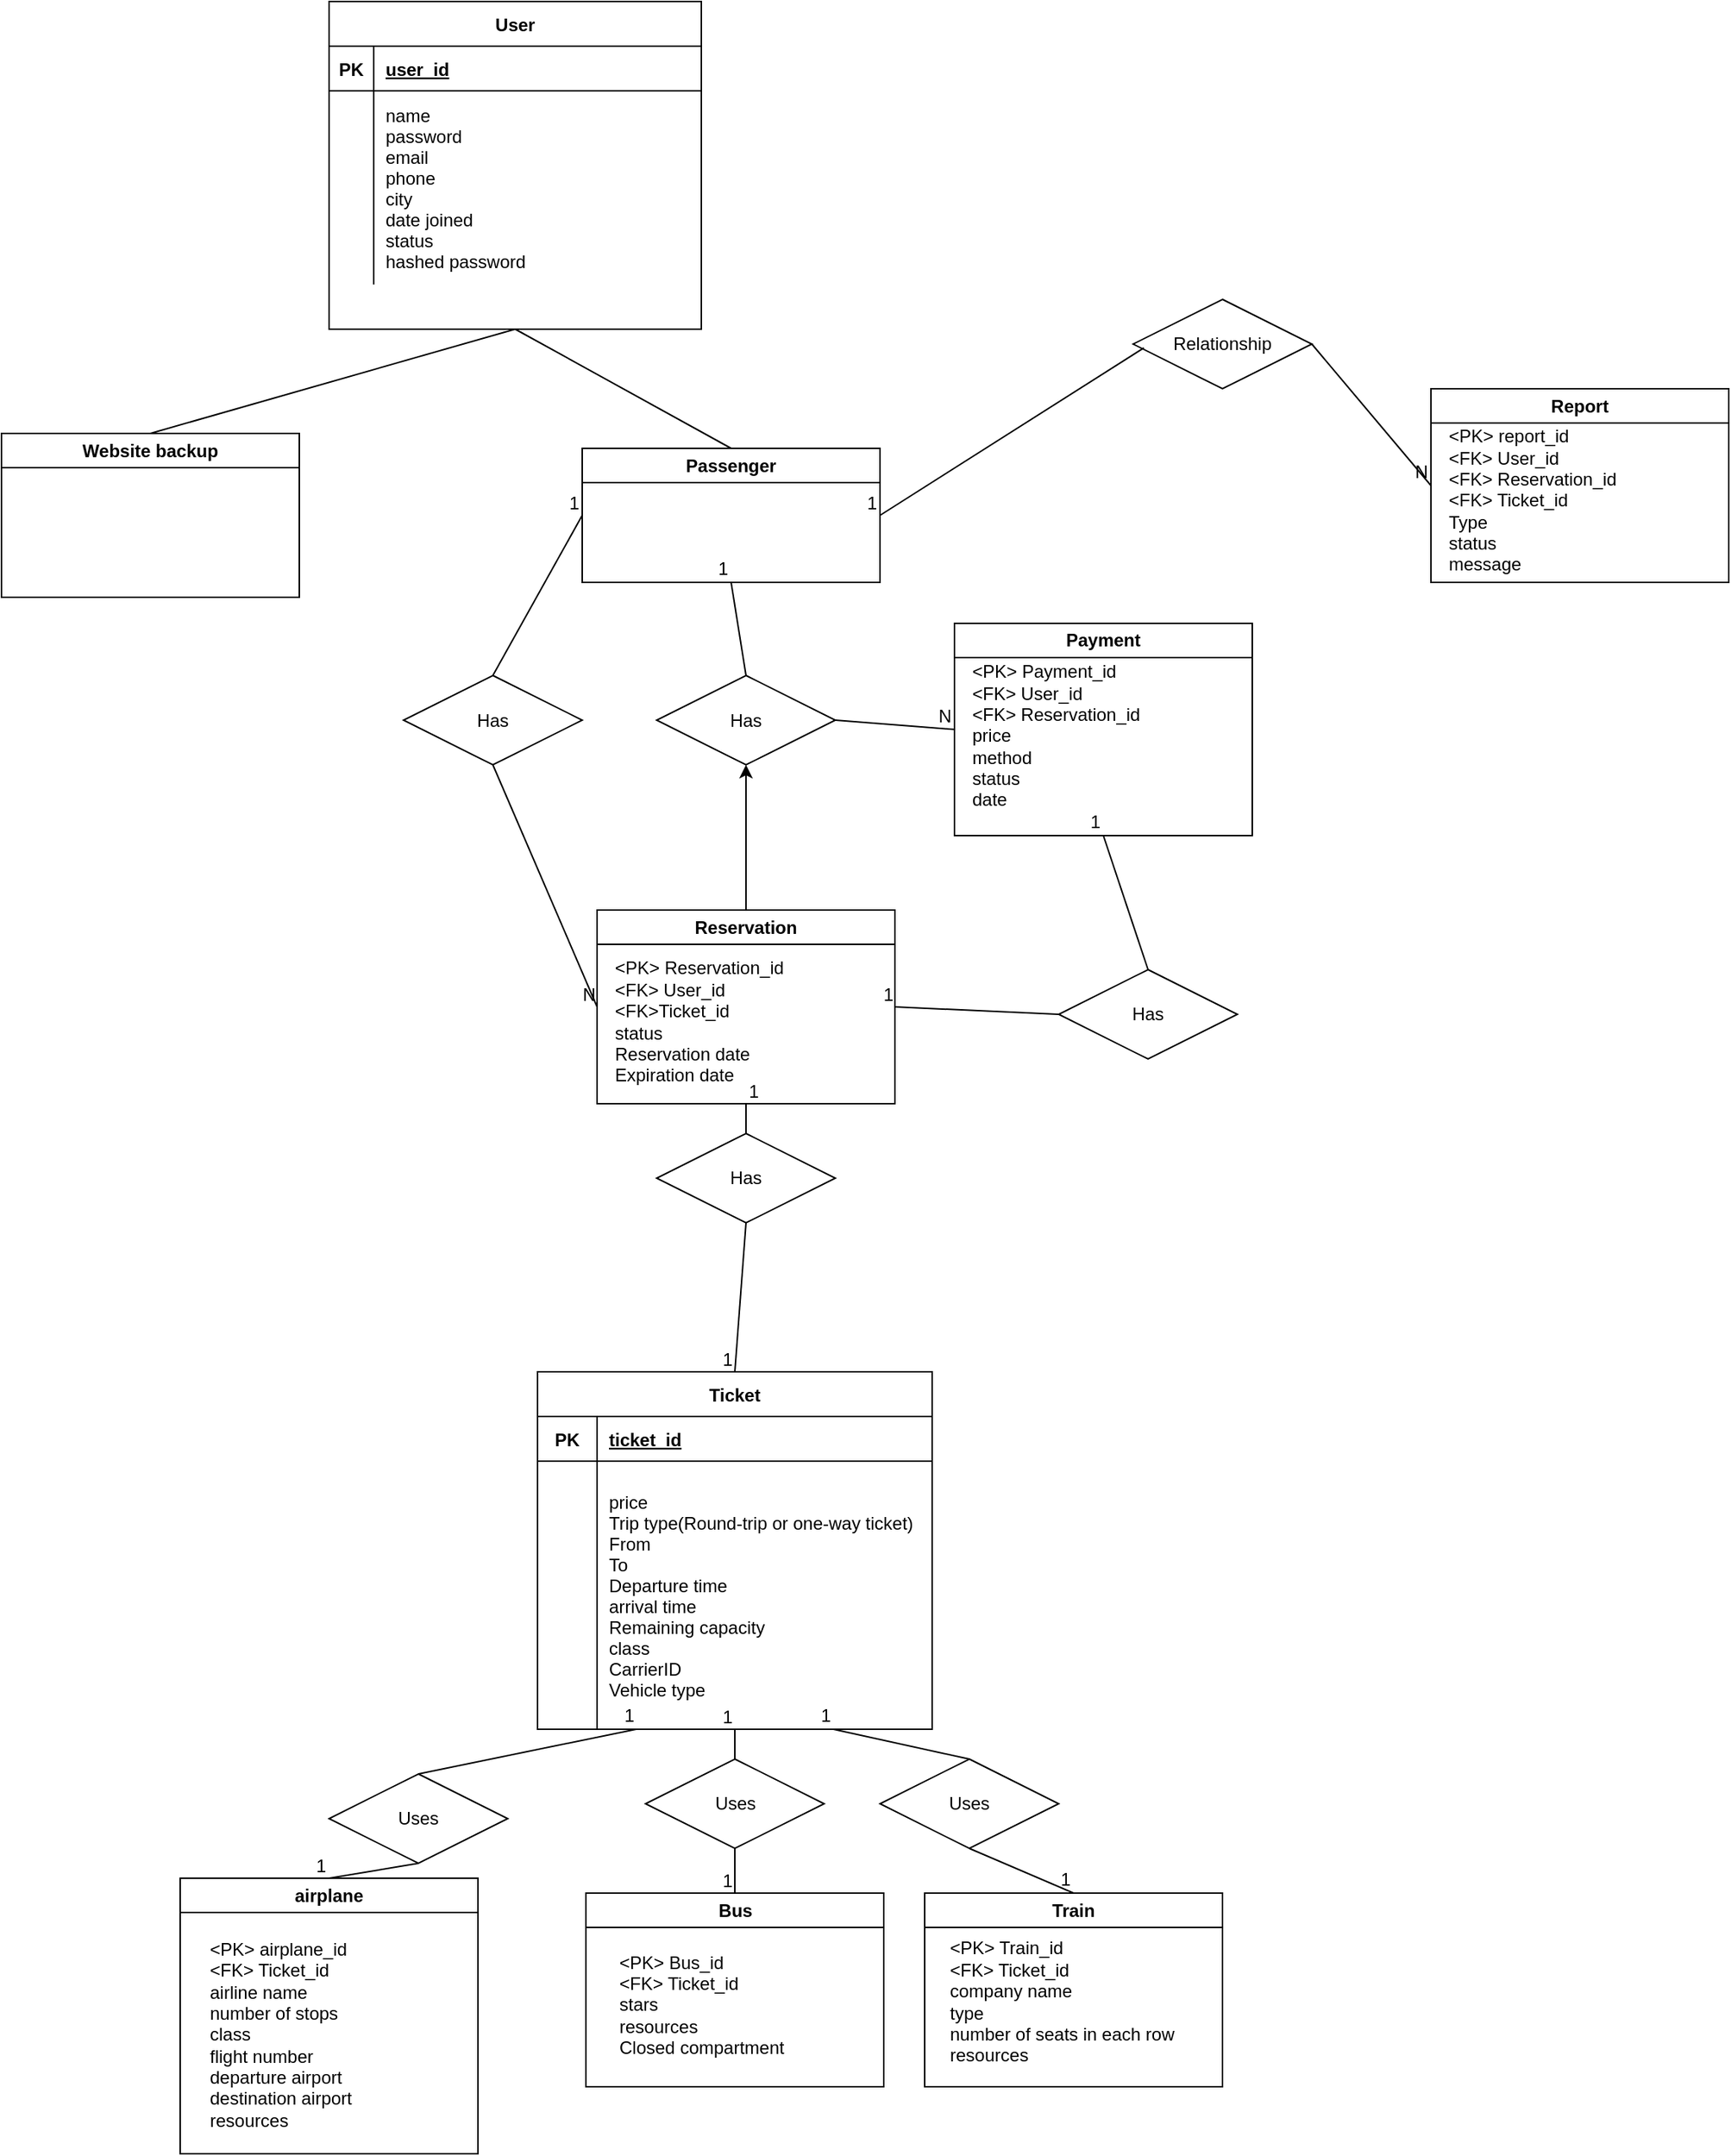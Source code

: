 <mxfile version="26.1.1">
  <diagram id="R2lEEEUBdFMjLlhIrx00" name="Page-1">
    <mxGraphModel dx="1290" dy="557" grid="1" gridSize="10" guides="1" tooltips="1" connect="1" arrows="1" fold="1" page="1" pageScale="1" pageWidth="3000" pageHeight="3000" math="0" shadow="0" extFonts="Permanent Marker^https://fonts.googleapis.com/css?family=Permanent+Marker">
      <root>
        <mxCell id="0" />
        <mxCell id="1" parent="0" />
        <mxCell id="C-vyLk0tnHw3VtMMgP7b-23" value="User" style="shape=table;startSize=30;container=1;collapsible=1;childLayout=tableLayout;fixedRows=1;rowLines=0;fontStyle=1;align=center;resizeLast=1;" parent="1" vertex="1">
          <mxGeometry x="330" y="20" width="250" height="220" as="geometry">
            <mxRectangle x="120" y="120" width="100" height="30" as="alternateBounds" />
          </mxGeometry>
        </mxCell>
        <mxCell id="C-vyLk0tnHw3VtMMgP7b-24" value="" style="shape=partialRectangle;collapsible=0;dropTarget=0;pointerEvents=0;fillColor=none;points=[[0,0.5],[1,0.5]];portConstraint=eastwest;top=0;left=0;right=0;bottom=1;" parent="C-vyLk0tnHw3VtMMgP7b-23" vertex="1">
          <mxGeometry y="30" width="250" height="30" as="geometry" />
        </mxCell>
        <mxCell id="C-vyLk0tnHw3VtMMgP7b-25" value="PK" style="shape=partialRectangle;overflow=hidden;connectable=0;fillColor=none;top=0;left=0;bottom=0;right=0;fontStyle=1;" parent="C-vyLk0tnHw3VtMMgP7b-24" vertex="1">
          <mxGeometry width="30" height="30" as="geometry">
            <mxRectangle width="30" height="30" as="alternateBounds" />
          </mxGeometry>
        </mxCell>
        <mxCell id="C-vyLk0tnHw3VtMMgP7b-26" value="user_id" style="shape=partialRectangle;overflow=hidden;connectable=0;fillColor=none;top=0;left=0;bottom=0;right=0;align=left;spacingLeft=6;fontStyle=5;" parent="C-vyLk0tnHw3VtMMgP7b-24" vertex="1">
          <mxGeometry x="30" width="220" height="30" as="geometry">
            <mxRectangle width="220" height="30" as="alternateBounds" />
          </mxGeometry>
        </mxCell>
        <mxCell id="C-vyLk0tnHw3VtMMgP7b-27" value="" style="shape=partialRectangle;collapsible=0;dropTarget=0;pointerEvents=0;fillColor=none;points=[[0,0.5],[1,0.5]];portConstraint=eastwest;top=0;left=0;right=0;bottom=0;" parent="C-vyLk0tnHw3VtMMgP7b-23" vertex="1">
          <mxGeometry y="60" width="250" height="130" as="geometry" />
        </mxCell>
        <mxCell id="C-vyLk0tnHw3VtMMgP7b-28" value="" style="shape=partialRectangle;overflow=hidden;connectable=0;fillColor=none;top=0;left=0;bottom=0;right=0;" parent="C-vyLk0tnHw3VtMMgP7b-27" vertex="1">
          <mxGeometry width="30" height="130" as="geometry">
            <mxRectangle width="30" height="130" as="alternateBounds" />
          </mxGeometry>
        </mxCell>
        <mxCell id="C-vyLk0tnHw3VtMMgP7b-29" value="name&#xa;password&#xa;email&#xa;phone&#xa;city&#xa;date joined&#xa;status&#xa;hashed password" style="shape=partialRectangle;overflow=hidden;connectable=0;fillColor=none;top=0;left=0;bottom=0;right=0;align=left;spacingLeft=6;" parent="C-vyLk0tnHw3VtMMgP7b-27" vertex="1">
          <mxGeometry x="30" width="220" height="130" as="geometry">
            <mxRectangle width="220" height="130" as="alternateBounds" />
          </mxGeometry>
        </mxCell>
        <mxCell id="R_KXiLifHRhBbQVZmg2O-18" value="Passenger" style="swimlane;whiteSpace=wrap;html=1;" parent="1" vertex="1">
          <mxGeometry x="500" y="320" width="200" height="90" as="geometry" />
        </mxCell>
        <mxCell id="R_KXiLifHRhBbQVZmg2O-25" value="Website backup" style="swimlane;whiteSpace=wrap;html=1;startSize=23;" parent="1" vertex="1">
          <mxGeometry x="110" y="310" width="200" height="110" as="geometry" />
        </mxCell>
        <mxCell id="R_KXiLifHRhBbQVZmg2O-39" value="Ticket" style="shape=table;startSize=30;container=1;collapsible=1;childLayout=tableLayout;fixedRows=1;rowLines=0;fontStyle=1;align=center;resizeLast=1;" parent="1" vertex="1">
          <mxGeometry x="470" y="940" width="265" height="240" as="geometry">
            <mxRectangle x="120" y="120" width="100" height="30" as="alternateBounds" />
          </mxGeometry>
        </mxCell>
        <mxCell id="R_KXiLifHRhBbQVZmg2O-40" value="" style="shape=partialRectangle;collapsible=0;dropTarget=0;pointerEvents=0;fillColor=none;points=[[0,0.5],[1,0.5]];portConstraint=eastwest;top=0;left=0;right=0;bottom=1;" parent="R_KXiLifHRhBbQVZmg2O-39" vertex="1">
          <mxGeometry y="30" width="265" height="30" as="geometry" />
        </mxCell>
        <mxCell id="R_KXiLifHRhBbQVZmg2O-41" value="PK" style="shape=partialRectangle;overflow=hidden;connectable=0;fillColor=none;top=0;left=0;bottom=0;right=0;fontStyle=1;" parent="R_KXiLifHRhBbQVZmg2O-40" vertex="1">
          <mxGeometry width="40" height="30" as="geometry">
            <mxRectangle width="40" height="30" as="alternateBounds" />
          </mxGeometry>
        </mxCell>
        <mxCell id="R_KXiLifHRhBbQVZmg2O-42" value="ticket_id" style="shape=partialRectangle;overflow=hidden;connectable=0;fillColor=none;top=0;left=0;bottom=0;right=0;align=left;spacingLeft=6;fontStyle=5;" parent="R_KXiLifHRhBbQVZmg2O-40" vertex="1">
          <mxGeometry x="40" width="225" height="30" as="geometry">
            <mxRectangle width="225" height="30" as="alternateBounds" />
          </mxGeometry>
        </mxCell>
        <mxCell id="R_KXiLifHRhBbQVZmg2O-43" value="" style="shape=partialRectangle;collapsible=0;dropTarget=0;pointerEvents=0;fillColor=none;points=[[0,0.5],[1,0.5]];portConstraint=eastwest;top=0;left=0;right=0;bottom=0;" parent="R_KXiLifHRhBbQVZmg2O-39" vertex="1">
          <mxGeometry y="60" width="265" height="180" as="geometry" />
        </mxCell>
        <mxCell id="R_KXiLifHRhBbQVZmg2O-44" value="" style="shape=partialRectangle;overflow=hidden;connectable=0;fillColor=none;top=0;left=0;bottom=0;right=0;" parent="R_KXiLifHRhBbQVZmg2O-43" vertex="1">
          <mxGeometry width="40" height="180" as="geometry">
            <mxRectangle width="40" height="180" as="alternateBounds" />
          </mxGeometry>
        </mxCell>
        <mxCell id="R_KXiLifHRhBbQVZmg2O-45" value="price&#xa;Trip type(Round-trip or one-way ticket)&#xa;From&#xa;To&#xa;Departure time&#xa;arrival time&#xa;Remaining capacity&#xa;class&#xa;CarrierID&#xa;Vehicle type" style="shape=partialRectangle;overflow=hidden;connectable=0;fillColor=none;top=0;left=0;bottom=0;right=0;align=left;spacingLeft=6;" parent="R_KXiLifHRhBbQVZmg2O-43" vertex="1">
          <mxGeometry x="40" width="225" height="180" as="geometry">
            <mxRectangle width="225" height="180" as="alternateBounds" />
          </mxGeometry>
        </mxCell>
        <mxCell id="R_KXiLifHRhBbQVZmg2O-46" value="airplane" style="swimlane;whiteSpace=wrap;html=1;startSize=23;" parent="1" vertex="1">
          <mxGeometry x="230" y="1280" width="200" height="185" as="geometry" />
        </mxCell>
        <mxCell id="QlvA-Q4Eu4nIA0qFd5DP-67" value="&lt;div&gt;&amp;lt;PK&amp;gt; airplane_id&lt;/div&gt;&lt;div&gt;&amp;lt;FK&amp;gt; Ticket_id&lt;/div&gt;airline name&lt;div&gt;number of stops&lt;/div&gt;&lt;div&gt;class&lt;/div&gt;&lt;div&gt;flight number&lt;/div&gt;&lt;div&gt;departure airport&lt;/div&gt;&lt;div&gt;destination airport&lt;/div&gt;&lt;div&gt;resources&lt;/div&gt;" style="text;html=1;align=left;verticalAlign=middle;resizable=0;points=[];autosize=1;strokeColor=none;fillColor=none;" parent="R_KXiLifHRhBbQVZmg2O-46" vertex="1">
          <mxGeometry x="17.5" y="35" width="120" height="140" as="geometry" />
        </mxCell>
        <mxCell id="R_KXiLifHRhBbQVZmg2O-55" value="Bus" style="swimlane;whiteSpace=wrap;html=1;" parent="1" vertex="1">
          <mxGeometry x="502.5" y="1290" width="200" height="130" as="geometry" />
        </mxCell>
        <mxCell id="QlvA-Q4Eu4nIA0qFd5DP-66" value="&lt;div&gt;&amp;lt;PK&amp;gt; Bus_id&lt;/div&gt;&lt;div&gt;&amp;lt;FK&amp;gt; Ticket_id&lt;/div&gt;stars&lt;div&gt;resources&lt;/div&gt;&lt;div&gt;Closed compartment&lt;/div&gt;" style="text;html=1;align=left;verticalAlign=middle;resizable=0;points=[];autosize=1;strokeColor=none;fillColor=none;" parent="R_KXiLifHRhBbQVZmg2O-55" vertex="1">
          <mxGeometry x="20" y="30" width="130" height="90" as="geometry" />
        </mxCell>
        <mxCell id="R_KXiLifHRhBbQVZmg2O-56" value="Train" style="swimlane;whiteSpace=wrap;html=1;" parent="1" vertex="1">
          <mxGeometry x="730" y="1290" width="200" height="130" as="geometry" />
        </mxCell>
        <mxCell id="QlvA-Q4Eu4nIA0qFd5DP-68" value="&lt;div&gt;&amp;lt;PK&amp;gt; Train_id&lt;/div&gt;&lt;div&gt;&amp;lt;FK&amp;gt; Ticket_id&lt;/div&gt;company name&lt;div&gt;type&lt;/div&gt;&lt;div&gt;number of seats in each row&lt;/div&gt;&lt;div&gt;resources&lt;/div&gt;" style="text;html=1;align=left;verticalAlign=middle;resizable=0;points=[];autosize=1;strokeColor=none;fillColor=none;" parent="R_KXiLifHRhBbQVZmg2O-56" vertex="1">
          <mxGeometry x="15" y="22.5" width="170" height="100" as="geometry" />
        </mxCell>
        <mxCell id="QlvA-Q4Eu4nIA0qFd5DP-13" value="" style="endArrow=none;html=1;rounded=0;entryX=0.5;entryY=1;entryDx=0;entryDy=0;exitX=0.5;exitY=0;exitDx=0;exitDy=0;" parent="1" source="R_KXiLifHRhBbQVZmg2O-18" target="C-vyLk0tnHw3VtMMgP7b-23" edge="1">
          <mxGeometry relative="1" as="geometry">
            <mxPoint x="290" y="160" as="sourcePoint" />
            <mxPoint x="450" y="160" as="targetPoint" />
          </mxGeometry>
        </mxCell>
        <mxCell id="QlvA-Q4Eu4nIA0qFd5DP-14" value="" style="endArrow=none;html=1;rounded=0;entryX=0.5;entryY=1;entryDx=0;entryDy=0;exitX=0.5;exitY=0;exitDx=0;exitDy=0;" parent="1" source="R_KXiLifHRhBbQVZmg2O-25" target="C-vyLk0tnHw3VtMMgP7b-23" edge="1">
          <mxGeometry relative="1" as="geometry">
            <mxPoint x="400" y="210" as="sourcePoint" />
            <mxPoint x="475" y="120" as="targetPoint" />
          </mxGeometry>
        </mxCell>
        <mxCell id="Qbu00J63nKBwucqeoDRz-15" value="" style="edgeStyle=orthogonalEdgeStyle;rounded=0;orthogonalLoop=1;jettySize=auto;html=1;" edge="1" parent="1" source="QlvA-Q4Eu4nIA0qFd5DP-15" target="QlvA-Q4Eu4nIA0qFd5DP-27">
          <mxGeometry relative="1" as="geometry" />
        </mxCell>
        <mxCell id="QlvA-Q4Eu4nIA0qFd5DP-15" value="Reservation" style="swimlane;whiteSpace=wrap;html=1;" parent="1" vertex="1">
          <mxGeometry x="510" y="630" width="200" height="130" as="geometry" />
        </mxCell>
        <mxCell id="QlvA-Q4Eu4nIA0qFd5DP-26" value="&lt;div&gt;&amp;lt;PK&amp;gt; Reservation_id&lt;/div&gt;&amp;lt;FK&amp;gt; User_id&lt;div&gt;&amp;lt;FK&amp;gt;Ticket_id&lt;/div&gt;&lt;div&gt;status&lt;/div&gt;&lt;div&gt;Reservation date&lt;/div&gt;&lt;div&gt;Expiration date&lt;/div&gt;" style="text;html=1;align=left;verticalAlign=middle;resizable=0;points=[];autosize=1;strokeColor=none;fillColor=none;" parent="QlvA-Q4Eu4nIA0qFd5DP-15" vertex="1">
          <mxGeometry x="10" y="25" width="140" height="100" as="geometry" />
        </mxCell>
        <mxCell id="QlvA-Q4Eu4nIA0qFd5DP-22" value="" style="endArrow=none;html=1;rounded=0;exitX=0.5;exitY=1;exitDx=0;exitDy=0;entryX=0.5;entryY=0;entryDx=0;entryDy=0;" parent="1" source="QlvA-Q4Eu4nIA0qFd5DP-15" target="Qbu00J63nKBwucqeoDRz-11" edge="1">
          <mxGeometry relative="1" as="geometry">
            <mxPoint x="340" y="600" as="sourcePoint" />
            <mxPoint x="490" y="600" as="targetPoint" />
          </mxGeometry>
        </mxCell>
        <mxCell id="QlvA-Q4Eu4nIA0qFd5DP-23" value="1" style="resizable=0;html=1;whiteSpace=wrap;align=left;verticalAlign=bottom;" parent="QlvA-Q4Eu4nIA0qFd5DP-22" connectable="0" vertex="1">
          <mxGeometry x="-1" relative="1" as="geometry" />
        </mxCell>
        <mxCell id="QlvA-Q4Eu4nIA0qFd5DP-27" value="Has" style="shape=rhombus;perimeter=rhombusPerimeter;whiteSpace=wrap;html=1;align=center;" parent="1" vertex="1">
          <mxGeometry x="550" y="472.5" width="120" height="60" as="geometry" />
        </mxCell>
        <mxCell id="QlvA-Q4Eu4nIA0qFd5DP-29" value="" style="endArrow=none;html=1;rounded=0;exitX=0.5;exitY=0;exitDx=0;exitDy=0;entryX=0.5;entryY=1;entryDx=0;entryDy=0;" parent="1" source="QlvA-Q4Eu4nIA0qFd5DP-27" target="R_KXiLifHRhBbQVZmg2O-18" edge="1">
          <mxGeometry relative="1" as="geometry">
            <mxPoint x="370" y="490" as="sourcePoint" />
            <mxPoint x="530" y="490" as="targetPoint" />
          </mxGeometry>
        </mxCell>
        <mxCell id="QlvA-Q4Eu4nIA0qFd5DP-30" value="1" style="resizable=0;html=1;whiteSpace=wrap;align=right;verticalAlign=bottom;" parent="QlvA-Q4Eu4nIA0qFd5DP-29" connectable="0" vertex="1">
          <mxGeometry x="1" relative="1" as="geometry" />
        </mxCell>
        <mxCell id="QlvA-Q4Eu4nIA0qFd5DP-34" value="" style="endArrow=none;html=1;rounded=0;entryX=0;entryY=0.5;entryDx=0;entryDy=0;exitX=1;exitY=0.5;exitDx=0;exitDy=0;" parent="1" source="QlvA-Q4Eu4nIA0qFd5DP-27" target="QlvA-Q4Eu4nIA0qFd5DP-36" edge="1">
          <mxGeometry relative="1" as="geometry">
            <mxPoint x="760" y="586.25" as="sourcePoint" />
            <mxPoint x="680" y="580" as="targetPoint" />
          </mxGeometry>
        </mxCell>
        <mxCell id="QlvA-Q4Eu4nIA0qFd5DP-35" value="N" style="resizable=0;html=1;whiteSpace=wrap;align=right;verticalAlign=bottom;" parent="QlvA-Q4Eu4nIA0qFd5DP-34" connectable="0" vertex="1">
          <mxGeometry x="1" relative="1" as="geometry" />
        </mxCell>
        <mxCell id="QlvA-Q4Eu4nIA0qFd5DP-36" value="Payment" style="swimlane;whiteSpace=wrap;html=1;" parent="1" vertex="1">
          <mxGeometry x="750" y="437.5" width="200" height="142.5" as="geometry" />
        </mxCell>
        <mxCell id="QlvA-Q4Eu4nIA0qFd5DP-60" value="&lt;div&gt;&amp;lt;PK&amp;gt; Payment_id&lt;/div&gt;&amp;lt;FK&amp;gt; User_id&lt;div&gt;&amp;lt;FK&amp;gt; Reservation_id&lt;/div&gt;&lt;div&gt;price&lt;/div&gt;&lt;div&gt;method&lt;/div&gt;&lt;div&gt;status&lt;/div&gt;&lt;div&gt;date&lt;/div&gt;" style="text;html=1;align=left;verticalAlign=middle;resizable=0;points=[];autosize=1;strokeColor=none;fillColor=none;" parent="QlvA-Q4Eu4nIA0qFd5DP-36" vertex="1">
          <mxGeometry x="10" y="20" width="140" height="110" as="geometry" />
        </mxCell>
        <mxCell id="QlvA-Q4Eu4nIA0qFd5DP-64" value="Report" style="swimlane;whiteSpace=wrap;html=1;" parent="1" vertex="1">
          <mxGeometry x="1070" y="280" width="200" height="130" as="geometry" />
        </mxCell>
        <mxCell id="QlvA-Q4Eu4nIA0qFd5DP-65" value="&lt;div&gt;&amp;lt;PK&amp;gt; report_id&lt;/div&gt;&amp;lt;FK&amp;gt; User_id&lt;div&gt;&amp;lt;FK&amp;gt; Reservation_id&lt;/div&gt;&lt;div&gt;&amp;lt;FK&amp;gt; Ticket_id&lt;/div&gt;&lt;div&gt;Type&lt;/div&gt;&lt;div&gt;status&lt;/div&gt;&lt;div&gt;message&lt;/div&gt;" style="text;html=1;align=left;verticalAlign=middle;resizable=0;points=[];autosize=1;strokeColor=none;fillColor=none;" parent="QlvA-Q4Eu4nIA0qFd5DP-64" vertex="1">
          <mxGeometry x="10" y="20" width="140" height="110" as="geometry" />
        </mxCell>
        <mxCell id="GF_8dhkuiuaE5KneLGKz-1" value="Relationship" style="shape=rhombus;perimeter=rhombusPerimeter;whiteSpace=wrap;html=1;align=center;" parent="1" vertex="1">
          <mxGeometry x="870" y="220" width="120" height="60" as="geometry" />
        </mxCell>
        <mxCell id="GF_8dhkuiuaE5KneLGKz-3" value="" style="endArrow=none;html=1;rounded=0;exitX=0.06;exitY=0.543;exitDx=0;exitDy=0;exitPerimeter=0;entryX=1;entryY=0.5;entryDx=0;entryDy=0;" parent="1" source="GF_8dhkuiuaE5KneLGKz-1" target="R_KXiLifHRhBbQVZmg2O-18" edge="1">
          <mxGeometry relative="1" as="geometry">
            <mxPoint x="720" y="440" as="sourcePoint" />
            <mxPoint x="880" y="440" as="targetPoint" />
          </mxGeometry>
        </mxCell>
        <mxCell id="GF_8dhkuiuaE5KneLGKz-4" value="1" style="resizable=0;html=1;whiteSpace=wrap;align=right;verticalAlign=bottom;" parent="GF_8dhkuiuaE5KneLGKz-3" connectable="0" vertex="1">
          <mxGeometry x="1" relative="1" as="geometry" />
        </mxCell>
        <mxCell id="GF_8dhkuiuaE5KneLGKz-5" value="" style="endArrow=none;html=1;rounded=0;exitX=1;exitY=0.5;exitDx=0;exitDy=0;entryX=0;entryY=0.5;entryDx=0;entryDy=0;" parent="1" source="GF_8dhkuiuaE5KneLGKz-1" target="QlvA-Q4Eu4nIA0qFd5DP-64" edge="1">
          <mxGeometry relative="1" as="geometry">
            <mxPoint x="1027" y="420" as="sourcePoint" />
            <mxPoint x="910" y="422" as="targetPoint" />
          </mxGeometry>
        </mxCell>
        <mxCell id="GF_8dhkuiuaE5KneLGKz-6" value="N" style="resizable=0;html=1;whiteSpace=wrap;align=right;verticalAlign=bottom;" parent="GF_8dhkuiuaE5KneLGKz-5" connectable="0" vertex="1">
          <mxGeometry x="1" relative="1" as="geometry" />
        </mxCell>
        <mxCell id="GF_8dhkuiuaE5KneLGKz-7" value="Uses" style="shape=rhombus;perimeter=rhombusPerimeter;whiteSpace=wrap;html=1;align=center;" parent="1" vertex="1">
          <mxGeometry x="700" y="1200" width="120" height="60" as="geometry" />
        </mxCell>
        <mxCell id="GF_8dhkuiuaE5KneLGKz-8" value="" style="endArrow=none;html=1;rounded=0;exitX=0.5;exitY=1;exitDx=0;exitDy=0;entryX=0.5;entryY=0;entryDx=0;entryDy=0;" parent="1" source="GF_8dhkuiuaE5KneLGKz-7" target="R_KXiLifHRhBbQVZmg2O-56" edge="1">
          <mxGeometry relative="1" as="geometry">
            <mxPoint x="610" y="1360" as="sourcePoint" />
            <mxPoint x="770" y="1360" as="targetPoint" />
          </mxGeometry>
        </mxCell>
        <mxCell id="GF_8dhkuiuaE5KneLGKz-9" value="1" style="resizable=0;html=1;whiteSpace=wrap;align=right;verticalAlign=bottom;" parent="GF_8dhkuiuaE5KneLGKz-8" connectable="0" vertex="1">
          <mxGeometry x="1" relative="1" as="geometry" />
        </mxCell>
        <mxCell id="GF_8dhkuiuaE5KneLGKz-15" value="Uses" style="shape=rhombus;perimeter=rhombusPerimeter;whiteSpace=wrap;html=1;align=center;" parent="1" vertex="1">
          <mxGeometry x="330" y="1210" width="120" height="60" as="geometry" />
        </mxCell>
        <mxCell id="GF_8dhkuiuaE5KneLGKz-16" value="Uses" style="shape=rhombus;perimeter=rhombusPerimeter;whiteSpace=wrap;html=1;align=center;" parent="1" vertex="1">
          <mxGeometry x="542.5" y="1200" width="120" height="60" as="geometry" />
        </mxCell>
        <mxCell id="GF_8dhkuiuaE5KneLGKz-17" value="" style="endArrow=none;html=1;rounded=0;entryX=0.5;entryY=0;entryDx=0;entryDy=0;exitX=0.5;exitY=1;exitDx=0;exitDy=0;" parent="1" source="GF_8dhkuiuaE5KneLGKz-15" target="R_KXiLifHRhBbQVZmg2O-46" edge="1">
          <mxGeometry relative="1" as="geometry">
            <mxPoint x="610" y="1360" as="sourcePoint" />
            <mxPoint x="770" y="1360" as="targetPoint" />
          </mxGeometry>
        </mxCell>
        <mxCell id="GF_8dhkuiuaE5KneLGKz-18" value="1" style="resizable=0;html=1;whiteSpace=wrap;align=right;verticalAlign=bottom;" parent="GF_8dhkuiuaE5KneLGKz-17" connectable="0" vertex="1">
          <mxGeometry x="1" relative="1" as="geometry" />
        </mxCell>
        <mxCell id="GF_8dhkuiuaE5KneLGKz-19" value="" style="endArrow=none;html=1;rounded=0;entryX=0.5;entryY=0;entryDx=0;entryDy=0;exitX=0.5;exitY=1;exitDx=0;exitDy=0;" parent="1" source="GF_8dhkuiuaE5KneLGKz-16" target="R_KXiLifHRhBbQVZmg2O-55" edge="1">
          <mxGeometry relative="1" as="geometry">
            <mxPoint x="500" y="1250" as="sourcePoint" />
            <mxPoint x="480" y="1315" as="targetPoint" />
          </mxGeometry>
        </mxCell>
        <mxCell id="GF_8dhkuiuaE5KneLGKz-20" value="1" style="resizable=0;html=1;whiteSpace=wrap;align=right;verticalAlign=bottom;" parent="GF_8dhkuiuaE5KneLGKz-19" connectable="0" vertex="1">
          <mxGeometry x="1" relative="1" as="geometry" />
        </mxCell>
        <mxCell id="GF_8dhkuiuaE5KneLGKz-21" value="" style="endArrow=none;html=1;rounded=0;exitX=0.5;exitY=0;exitDx=0;exitDy=0;entryX=0.25;entryY=1;entryDx=0;entryDy=0;" parent="1" source="GF_8dhkuiuaE5KneLGKz-15" target="R_KXiLifHRhBbQVZmg2O-39" edge="1">
          <mxGeometry relative="1" as="geometry">
            <mxPoint x="430" y="1215" as="sourcePoint" />
            <mxPoint x="590" y="1170" as="targetPoint" />
          </mxGeometry>
        </mxCell>
        <mxCell id="GF_8dhkuiuaE5KneLGKz-22" value="1" style="resizable=0;html=1;whiteSpace=wrap;align=right;verticalAlign=bottom;" parent="GF_8dhkuiuaE5KneLGKz-21" connectable="0" vertex="1">
          <mxGeometry x="1" relative="1" as="geometry" />
        </mxCell>
        <mxCell id="GF_8dhkuiuaE5KneLGKz-23" value="" style="endArrow=none;html=1;rounded=0;entryX=0.5;entryY=1;entryDx=0;entryDy=0;" parent="1" source="GF_8dhkuiuaE5KneLGKz-16" target="R_KXiLifHRhBbQVZmg2O-39" edge="1">
          <mxGeometry relative="1" as="geometry">
            <mxPoint x="320" y="1230" as="sourcePoint" />
            <mxPoint x="670" y="1210" as="targetPoint" />
          </mxGeometry>
        </mxCell>
        <mxCell id="GF_8dhkuiuaE5KneLGKz-24" value="1" style="resizable=0;html=1;whiteSpace=wrap;align=right;verticalAlign=bottom;" parent="GF_8dhkuiuaE5KneLGKz-23" connectable="0" vertex="1">
          <mxGeometry x="1" relative="1" as="geometry" />
        </mxCell>
        <mxCell id="GF_8dhkuiuaE5KneLGKz-25" value="" style="endArrow=none;html=1;rounded=0;entryX=0.75;entryY=1;entryDx=0;entryDy=0;exitX=0.5;exitY=0;exitDx=0;exitDy=0;" parent="1" source="GF_8dhkuiuaE5KneLGKz-7" target="R_KXiLifHRhBbQVZmg2O-39" edge="1">
          <mxGeometry relative="1" as="geometry">
            <mxPoint x="611" y="1240" as="sourcePoint" />
            <mxPoint x="613" y="1180" as="targetPoint" />
          </mxGeometry>
        </mxCell>
        <mxCell id="GF_8dhkuiuaE5KneLGKz-26" value="1" style="resizable=0;html=1;whiteSpace=wrap;align=right;verticalAlign=bottom;" parent="GF_8dhkuiuaE5KneLGKz-25" connectable="0" vertex="1">
          <mxGeometry x="1" relative="1" as="geometry" />
        </mxCell>
        <mxCell id="Qbu00J63nKBwucqeoDRz-1" value="Has" style="shape=rhombus;perimeter=rhombusPerimeter;whiteSpace=wrap;html=1;align=center;" vertex="1" parent="1">
          <mxGeometry x="820" y="670" width="120" height="60" as="geometry" />
        </mxCell>
        <mxCell id="Qbu00J63nKBwucqeoDRz-2" value="" style="endArrow=none;html=1;rounded=0;entryX=1;entryY=0.5;entryDx=0;entryDy=0;exitX=0;exitY=0.5;exitDx=0;exitDy=0;" edge="1" parent="1" source="Qbu00J63nKBwucqeoDRz-1" target="QlvA-Q4Eu4nIA0qFd5DP-15">
          <mxGeometry relative="1" as="geometry">
            <mxPoint x="815" y="694.5" as="sourcePoint" />
            <mxPoint x="735" y="694.5" as="targetPoint" />
          </mxGeometry>
        </mxCell>
        <mxCell id="Qbu00J63nKBwucqeoDRz-3" value="1" style="resizable=0;html=1;whiteSpace=wrap;align=right;verticalAlign=bottom;" connectable="0" vertex="1" parent="Qbu00J63nKBwucqeoDRz-2">
          <mxGeometry x="1" relative="1" as="geometry" />
        </mxCell>
        <mxCell id="Qbu00J63nKBwucqeoDRz-4" value="" style="endArrow=none;html=1;rounded=0;exitX=0.5;exitY=0;exitDx=0;exitDy=0;entryX=0.5;entryY=1;entryDx=0;entryDy=0;" edge="1" parent="1" source="Qbu00J63nKBwucqeoDRz-1" target="QlvA-Q4Eu4nIA0qFd5DP-36">
          <mxGeometry relative="1" as="geometry">
            <mxPoint x="910" y="630" as="sourcePoint" />
            <mxPoint x="840" y="610" as="targetPoint" />
          </mxGeometry>
        </mxCell>
        <mxCell id="Qbu00J63nKBwucqeoDRz-5" value="1" style="resizable=0;html=1;whiteSpace=wrap;align=right;verticalAlign=bottom;" connectable="0" vertex="1" parent="Qbu00J63nKBwucqeoDRz-4">
          <mxGeometry x="1" relative="1" as="geometry" />
        </mxCell>
        <mxCell id="Qbu00J63nKBwucqeoDRz-6" value="Has" style="shape=rhombus;perimeter=rhombusPerimeter;whiteSpace=wrap;html=1;align=center;" vertex="1" parent="1">
          <mxGeometry x="380" y="472.5" width="120" height="60" as="geometry" />
        </mxCell>
        <mxCell id="Qbu00J63nKBwucqeoDRz-7" value="" style="endArrow=none;html=1;rounded=0;exitX=0.5;exitY=0;exitDx=0;exitDy=0;entryX=0;entryY=0.5;entryDx=0;entryDy=0;" edge="1" parent="1" source="Qbu00J63nKBwucqeoDRz-6" target="R_KXiLifHRhBbQVZmg2O-18">
          <mxGeometry relative="1" as="geometry">
            <mxPoint x="420" y="463" as="sourcePoint" />
            <mxPoint x="410" y="400" as="targetPoint" />
          </mxGeometry>
        </mxCell>
        <mxCell id="Qbu00J63nKBwucqeoDRz-8" value="1" style="resizable=0;html=1;whiteSpace=wrap;align=right;verticalAlign=bottom;" connectable="0" vertex="1" parent="Qbu00J63nKBwucqeoDRz-7">
          <mxGeometry x="1" relative="1" as="geometry" />
        </mxCell>
        <mxCell id="Qbu00J63nKBwucqeoDRz-9" value="" style="endArrow=none;html=1;rounded=0;exitX=0.5;exitY=1;exitDx=0;exitDy=0;entryX=0;entryY=0.5;entryDx=0;entryDy=0;" edge="1" parent="1" source="Qbu00J63nKBwucqeoDRz-6" target="QlvA-Q4Eu4nIA0qFd5DP-15">
          <mxGeometry relative="1" as="geometry">
            <mxPoint x="420" y="781.25" as="sourcePoint" />
            <mxPoint x="350" y="618.75" as="targetPoint" />
          </mxGeometry>
        </mxCell>
        <mxCell id="Qbu00J63nKBwucqeoDRz-10" value="N" style="resizable=0;html=1;whiteSpace=wrap;align=right;verticalAlign=bottom;" connectable="0" vertex="1" parent="Qbu00J63nKBwucqeoDRz-9">
          <mxGeometry x="1" relative="1" as="geometry" />
        </mxCell>
        <mxCell id="Qbu00J63nKBwucqeoDRz-11" value="Has" style="shape=rhombus;perimeter=rhombusPerimeter;whiteSpace=wrap;html=1;align=center;" vertex="1" parent="1">
          <mxGeometry x="550" y="780" width="120" height="60" as="geometry" />
        </mxCell>
        <mxCell id="Qbu00J63nKBwucqeoDRz-12" value="" style="endArrow=none;html=1;rounded=0;exitX=0.5;exitY=1;exitDx=0;exitDy=0;entryX=0.5;entryY=0;entryDx=0;entryDy=0;" edge="1" parent="1" source="Qbu00J63nKBwucqeoDRz-11" target="R_KXiLifHRhBbQVZmg2O-39">
          <mxGeometry relative="1" as="geometry">
            <mxPoint x="427" y="760" as="sourcePoint" />
            <mxPoint x="420" y="870" as="targetPoint" />
          </mxGeometry>
        </mxCell>
        <mxCell id="Qbu00J63nKBwucqeoDRz-14" value="1" style="resizable=0;html=1;whiteSpace=wrap;align=right;verticalAlign=bottom;" connectable="0" vertex="1" parent="Qbu00J63nKBwucqeoDRz-12">
          <mxGeometry x="1" relative="1" as="geometry" />
        </mxCell>
      </root>
    </mxGraphModel>
  </diagram>
</mxfile>
